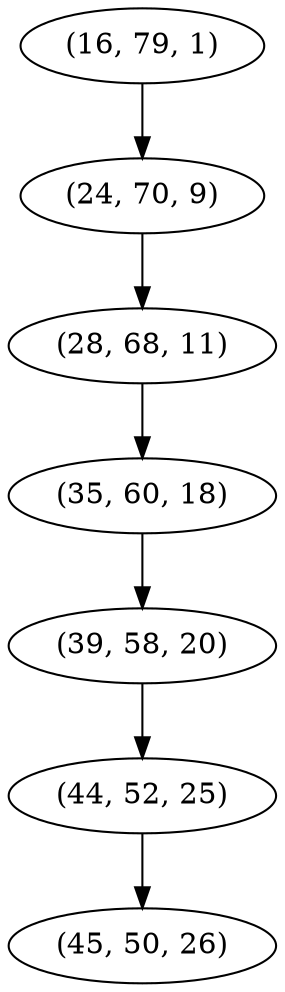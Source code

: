 digraph tree {
    "(16, 79, 1)";
    "(24, 70, 9)";
    "(28, 68, 11)";
    "(35, 60, 18)";
    "(39, 58, 20)";
    "(44, 52, 25)";
    "(45, 50, 26)";
    "(16, 79, 1)" -> "(24, 70, 9)";
    "(24, 70, 9)" -> "(28, 68, 11)";
    "(28, 68, 11)" -> "(35, 60, 18)";
    "(35, 60, 18)" -> "(39, 58, 20)";
    "(39, 58, 20)" -> "(44, 52, 25)";
    "(44, 52, 25)" -> "(45, 50, 26)";
}
